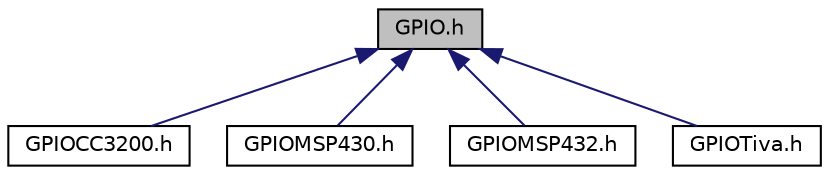 digraph "GPIO.h"
{
  edge [fontname="Helvetica",fontsize="10",labelfontname="Helvetica",labelfontsize="10"];
  node [fontname="Helvetica",fontsize="10",shape=record];
  Node1 [label="GPIO.h",height=0.2,width=0.4,color="black", fillcolor="grey75", style="filled", fontcolor="black"];
  Node1 -> Node2 [dir="back",color="midnightblue",fontsize="10",style="solid",fontname="Helvetica"];
  Node2 [label="GPIOCC3200.h",height=0.2,width=0.4,color="black", fillcolor="white", style="filled",URL="$_g_p_i_o_c_c3200_8h.html",tooltip="CC3200 GPIO driver. "];
  Node1 -> Node3 [dir="back",color="midnightblue",fontsize="10",style="solid",fontname="Helvetica"];
  Node3 [label="GPIOMSP430.h",height=0.2,width=0.4,color="black", fillcolor="white", style="filled",URL="$_g_p_i_o_m_s_p430_8h.html",tooltip="MSP430 GPIO driver. "];
  Node1 -> Node4 [dir="back",color="midnightblue",fontsize="10",style="solid",fontname="Helvetica"];
  Node4 [label="GPIOMSP432.h",height=0.2,width=0.4,color="black", fillcolor="white", style="filled",URL="$_g_p_i_o_m_s_p432_8h.html",tooltip="MSP432 GPIO driver. "];
  Node1 -> Node5 [dir="back",color="midnightblue",fontsize="10",style="solid",fontname="Helvetica"];
  Node5 [label="GPIOTiva.h",height=0.2,width=0.4,color="black", fillcolor="white", style="filled",URL="$_g_p_i_o_tiva_8h.html",tooltip="Tiva GPIO driver. "];
}
